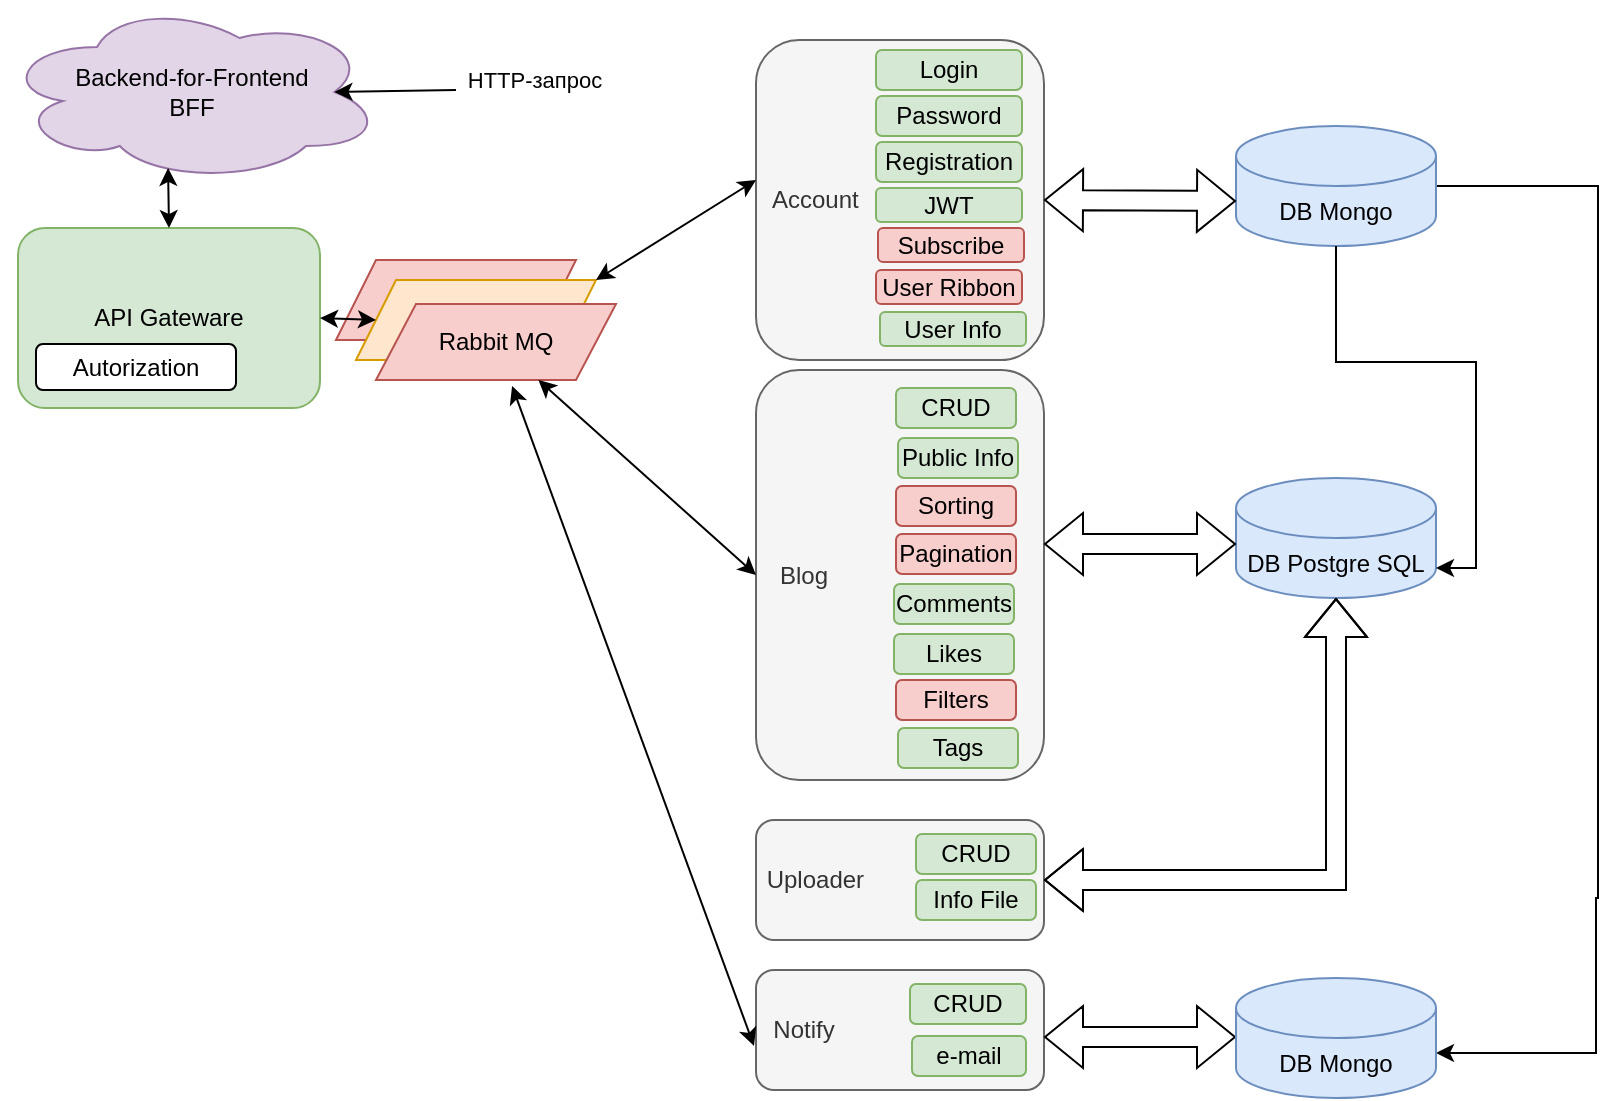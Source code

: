 <mxfile version="22.1.5" type="github">
  <diagram name="Страница — 1" id="DhTqjkecS1U5kovGu_CZ">
    <mxGraphModel dx="794" dy="477" grid="1" gridSize="10" guides="1" tooltips="1" connect="1" arrows="1" fold="1" page="1" pageScale="1" pageWidth="827" pageHeight="1169" math="0" shadow="0">
      <root>
        <mxCell id="0" />
        <mxCell id="1" parent="0" />
        <mxCell id="Vj0jSJ8QB2PO6li8JB-v-1" value="Backend-for-Frontend&lt;br&gt;BFF" style="ellipse;shape=cloud;whiteSpace=wrap;html=1;fillColor=#e1d5e7;strokeColor=#9673a6;" parent="1" vertex="1">
          <mxGeometry x="13" y="21" width="190" height="90" as="geometry" />
        </mxCell>
        <mxCell id="Vj0jSJ8QB2PO6li8JB-v-3" value="API Gateware" style="rounded=1;whiteSpace=wrap;html=1;fillColor=#d5e8d4;strokeColor=#82b366;" parent="1" vertex="1">
          <mxGeometry x="21" y="134" width="151" height="90" as="geometry" />
        </mxCell>
        <mxCell id="Vj0jSJ8QB2PO6li8JB-v-4" value="&amp;nbsp; Account" style="rounded=1;whiteSpace=wrap;html=1;fillColor=#f5f5f5;fontColor=#333333;strokeColor=#666666;align=left;" parent="1" vertex="1">
          <mxGeometry x="390" y="40" width="144" height="160" as="geometry" />
        </mxCell>
        <mxCell id="Vj0jSJ8QB2PO6li8JB-v-5" value="&amp;nbsp; &amp;nbsp;Blog" style="rounded=1;whiteSpace=wrap;html=1;fillColor=#f5f5f5;fontColor=#333333;strokeColor=#666666;align=left;" parent="1" vertex="1">
          <mxGeometry x="390" y="205" width="144" height="205" as="geometry" />
        </mxCell>
        <mxCell id="Vj0jSJ8QB2PO6li8JB-v-6" value="&lt;div style=&quot;&quot;&gt;&lt;div style=&quot;&quot;&gt;&amp;nbsp; Notify&lt;/div&gt;&lt;/div&gt;" style="rounded=1;whiteSpace=wrap;html=1;fillColor=#f5f5f5;fontColor=#333333;strokeColor=#666666;align=left;" parent="1" vertex="1">
          <mxGeometry x="390" y="505" width="144" height="60" as="geometry" />
        </mxCell>
        <mxCell id="1SYx6RNztKX1Lw-2Ym32-27" style="edgeStyle=orthogonalEdgeStyle;rounded=0;orthogonalLoop=1;jettySize=auto;html=1;exitX=1;exitY=0.5;exitDx=0;exitDy=0;exitPerimeter=0;entryX=1;entryY=0;entryDx=0;entryDy=37.5;entryPerimeter=0;" parent="1" source="Vj0jSJ8QB2PO6li8JB-v-8" target="1SYx6RNztKX1Lw-2Ym32-8" edge="1">
          <mxGeometry relative="1" as="geometry">
            <mxPoint x="810" y="470" as="targetPoint" />
            <Array as="points">
              <mxPoint x="811" y="113" />
              <mxPoint x="811" y="469" />
              <mxPoint x="810" y="469" />
              <mxPoint x="810" y="547" />
            </Array>
          </mxGeometry>
        </mxCell>
        <mxCell id="Vj0jSJ8QB2PO6li8JB-v-8" value="DB Mongo" style="shape=cylinder3;whiteSpace=wrap;html=1;boundedLbl=1;backgroundOutline=1;size=15;fillColor=#dae8fc;strokeColor=#6c8ebf;" parent="1" vertex="1">
          <mxGeometry x="630" y="83" width="100" height="60" as="geometry" />
        </mxCell>
        <mxCell id="Vj0jSJ8QB2PO6li8JB-v-9" value="" style="shape=flexArrow;endArrow=classic;startArrow=classic;html=1;rounded=0;exitX=1;exitY=0.5;exitDx=0;exitDy=0;entryX=0;entryY=0;entryDx=0;entryDy=37.5;entryPerimeter=0;" parent="1" source="Vj0jSJ8QB2PO6li8JB-v-4" target="Vj0jSJ8QB2PO6li8JB-v-8" edge="1">
          <mxGeometry width="100" height="100" relative="1" as="geometry">
            <mxPoint x="530" y="200" as="sourcePoint" />
            <mxPoint x="630" y="100" as="targetPoint" />
          </mxGeometry>
        </mxCell>
        <mxCell id="Vj0jSJ8QB2PO6li8JB-v-10" value="DB Postgre SQL" style="shape=cylinder3;whiteSpace=wrap;html=1;boundedLbl=1;backgroundOutline=1;size=15;fillColor=#dae8fc;strokeColor=#6c8ebf;" parent="1" vertex="1">
          <mxGeometry x="630" y="259" width="100" height="60" as="geometry" />
        </mxCell>
        <mxCell id="Vj0jSJ8QB2PO6li8JB-v-11" value="" style="shape=flexArrow;endArrow=classic;startArrow=classic;html=1;rounded=0;exitX=1;exitY=0.5;exitDx=0;exitDy=0;" parent="1" edge="1">
          <mxGeometry width="100" height="100" relative="1" as="geometry">
            <mxPoint x="534" y="292" as="sourcePoint" />
            <mxPoint x="630" y="292" as="targetPoint" />
          </mxGeometry>
        </mxCell>
        <mxCell id="Vj0jSJ8QB2PO6li8JB-v-12" value="" style="shape=parallelogram;perimeter=parallelogramPerimeter;whiteSpace=wrap;html=1;fixedSize=1;fillColor=#f8cecc;strokeColor=#b85450;" parent="1" vertex="1">
          <mxGeometry x="180" y="150" width="120" height="40" as="geometry" />
        </mxCell>
        <mxCell id="Vj0jSJ8QB2PO6li8JB-v-13" value="" style="shape=parallelogram;perimeter=parallelogramPerimeter;whiteSpace=wrap;html=1;fixedSize=1;fillColor=#ffe6cc;strokeColor=#d79b00;" parent="1" vertex="1">
          <mxGeometry x="190" y="160" width="120" height="40" as="geometry" />
        </mxCell>
        <mxCell id="Vj0jSJ8QB2PO6li8JB-v-14" value="Rabbit MQ" style="shape=parallelogram;perimeter=parallelogramPerimeter;whiteSpace=wrap;html=1;fixedSize=1;fillColor=#f8cecc;strokeColor=#b85450;" parent="1" vertex="1">
          <mxGeometry x="200" y="172" width="120" height="38" as="geometry" />
        </mxCell>
        <mxCell id="E6p5JfcPMgcYve_fgYgA-1" value="HTTP-запрос" style="endArrow=classic;html=1;rounded=0;entryX=0.875;entryY=0.5;entryDx=0;entryDy=0;entryPerimeter=0;" parent="1" target="Vj0jSJ8QB2PO6li8JB-v-1" edge="1">
          <mxGeometry x="-1" y="-40" width="50" height="50" relative="1" as="geometry">
            <mxPoint x="240" y="65" as="sourcePoint" />
            <mxPoint x="430" y="230" as="targetPoint" />
            <mxPoint x="40" y="35" as="offset" />
          </mxGeometry>
        </mxCell>
        <mxCell id="E6p5JfcPMgcYve_fgYgA-10" value="e-mail" style="rounded=1;whiteSpace=wrap;html=1;fillColor=#d5e8d4;strokeColor=#82b366;" parent="1" vertex="1">
          <mxGeometry x="468" y="538" width="57" height="20" as="geometry" />
        </mxCell>
        <mxCell id="E6p5JfcPMgcYve_fgYgA-13" value="Login" style="rounded=1;whiteSpace=wrap;html=1;fillColor=#d5e8d4;strokeColor=#82b366;" parent="1" vertex="1">
          <mxGeometry x="450" y="45" width="73" height="20" as="geometry" />
        </mxCell>
        <mxCell id="E6p5JfcPMgcYve_fgYgA-14" value="JWT" style="rounded=1;whiteSpace=wrap;html=1;fillColor=#d5e8d4;strokeColor=#82b366;" parent="1" vertex="1">
          <mxGeometry x="450" y="114" width="73" height="17" as="geometry" />
        </mxCell>
        <mxCell id="E6p5JfcPMgcYve_fgYgA-15" value="Registration" style="rounded=1;whiteSpace=wrap;html=1;fillColor=#d5e8d4;strokeColor=#82b366;" parent="1" vertex="1">
          <mxGeometry x="450" y="91" width="73" height="20" as="geometry" />
        </mxCell>
        <mxCell id="E6p5JfcPMgcYve_fgYgA-17" style="edgeStyle=orthogonalEdgeStyle;rounded=0;orthogonalLoop=1;jettySize=auto;html=1;entryX=1;entryY=1;entryDx=0;entryDy=-15;entryPerimeter=0;" parent="1" source="Vj0jSJ8QB2PO6li8JB-v-8" target="Vj0jSJ8QB2PO6li8JB-v-10" edge="1">
          <mxGeometry relative="1" as="geometry" />
        </mxCell>
        <mxCell id="E6p5JfcPMgcYve_fgYgA-18" value="Sorting" style="rounded=1;whiteSpace=wrap;html=1;fillColor=#f8cecc;strokeColor=#b85450;" parent="1" vertex="1">
          <mxGeometry x="460" y="263" width="60" height="20" as="geometry" />
        </mxCell>
        <mxCell id="E6p5JfcPMgcYve_fgYgA-19" value="CRUD" style="rounded=1;whiteSpace=wrap;html=1;fillColor=#d5e8d4;strokeColor=#82b366;" parent="1" vertex="1">
          <mxGeometry x="460" y="214" width="60" height="20" as="geometry" />
        </mxCell>
        <mxCell id="E6p5JfcPMgcYve_fgYgA-20" value="Autorization" style="rounded=1;whiteSpace=wrap;html=1;" parent="1" vertex="1">
          <mxGeometry x="30" y="192" width="100" height="23" as="geometry" />
        </mxCell>
        <mxCell id="E6p5JfcPMgcYve_fgYgA-21" value="Pagination" style="rounded=1;whiteSpace=wrap;html=1;fillColor=#f8cecc;strokeColor=#b85450;" parent="1" vertex="1">
          <mxGeometry x="460" y="287" width="60" height="20" as="geometry" />
        </mxCell>
        <mxCell id="E6p5JfcPMgcYve_fgYgA-22" value="Comments" style="rounded=1;whiteSpace=wrap;html=1;fillColor=#d5e8d4;strokeColor=#82b366;" parent="1" vertex="1">
          <mxGeometry x="459" y="312" width="60" height="20" as="geometry" />
        </mxCell>
        <mxCell id="E6p5JfcPMgcYve_fgYgA-23" value="Likes" style="rounded=1;whiteSpace=wrap;html=1;fillColor=#d5e8d4;strokeColor=#82b366;" parent="1" vertex="1">
          <mxGeometry x="459" y="337" width="60" height="20" as="geometry" />
        </mxCell>
        <mxCell id="E6p5JfcPMgcYve_fgYgA-24" value="Public Info" style="rounded=1;whiteSpace=wrap;html=1;fillColor=#d5e8d4;strokeColor=#82b366;" parent="1" vertex="1">
          <mxGeometry x="461" y="239" width="60" height="20" as="geometry" />
        </mxCell>
        <mxCell id="E6p5JfcPMgcYve_fgYgA-25" value="Password" style="rounded=1;whiteSpace=wrap;html=1;fillColor=#d5e8d4;strokeColor=#82b366;" parent="1" vertex="1">
          <mxGeometry x="450" y="68" width="73" height="20" as="geometry" />
        </mxCell>
        <mxCell id="1SYx6RNztKX1Lw-2Ym32-1" value="Subscribe" style="rounded=1;whiteSpace=wrap;html=1;fillColor=#f8cecc;strokeColor=#b85450;" parent="1" vertex="1">
          <mxGeometry x="451" y="134" width="73" height="17" as="geometry" />
        </mxCell>
        <mxCell id="1SYx6RNztKX1Lw-2Ym32-2" value="User Ribbon" style="rounded=1;whiteSpace=wrap;html=1;fillColor=#f8cecc;strokeColor=#b85450;" parent="1" vertex="1">
          <mxGeometry x="450" y="155" width="73" height="17" as="geometry" />
        </mxCell>
        <mxCell id="1SYx6RNztKX1Lw-2Ym32-3" value="Filters" style="rounded=1;whiteSpace=wrap;html=1;fillColor=#f8cecc;strokeColor=#b85450;" parent="1" vertex="1">
          <mxGeometry x="460" y="360" width="60" height="20" as="geometry" />
        </mxCell>
        <mxCell id="1SYx6RNztKX1Lw-2Ym32-4" value="User Info" style="rounded=1;whiteSpace=wrap;html=1;fillColor=#d5e8d4;strokeColor=#82b366;" parent="1" vertex="1">
          <mxGeometry x="452" y="176" width="73" height="17" as="geometry" />
        </mxCell>
        <mxCell id="1SYx6RNztKX1Lw-2Ym32-5" value="Tags" style="rounded=1;whiteSpace=wrap;html=1;fillColor=#d5e8d4;strokeColor=#82b366;" parent="1" vertex="1">
          <mxGeometry x="461" y="384" width="60" height="20" as="geometry" />
        </mxCell>
        <mxCell id="1SYx6RNztKX1Lw-2Ym32-6" value="CRUD" style="rounded=1;whiteSpace=wrap;html=1;fillColor=#d5e8d4;strokeColor=#82b366;" parent="1" vertex="1">
          <mxGeometry x="467" y="512" width="58" height="20" as="geometry" />
        </mxCell>
        <mxCell id="1SYx6RNztKX1Lw-2Ym32-7" value="" style="shape=flexArrow;endArrow=classic;startArrow=classic;html=1;rounded=0;exitX=1;exitY=0.5;exitDx=0;exitDy=0;" parent="1" edge="1">
          <mxGeometry width="100" height="100" relative="1" as="geometry">
            <mxPoint x="534" y="538.5" as="sourcePoint" />
            <mxPoint x="630" y="538.5" as="targetPoint" />
          </mxGeometry>
        </mxCell>
        <mxCell id="1SYx6RNztKX1Lw-2Ym32-8" value="DB Mongo" style="shape=cylinder3;whiteSpace=wrap;html=1;boundedLbl=1;backgroundOutline=1;size=15;fillColor=#dae8fc;strokeColor=#6c8ebf;" parent="1" vertex="1">
          <mxGeometry x="630" y="509" width="100" height="60" as="geometry" />
        </mxCell>
        <mxCell id="1SYx6RNztKX1Lw-2Ym32-12" value="" style="endArrow=classic;startArrow=classic;html=1;rounded=0;exitX=1;exitY=0;exitDx=0;exitDy=0;" parent="1" source="Vj0jSJ8QB2PO6li8JB-v-13" edge="1">
          <mxGeometry width="50" height="50" relative="1" as="geometry">
            <mxPoint x="340" y="160" as="sourcePoint" />
            <mxPoint x="390" y="110" as="targetPoint" />
          </mxGeometry>
        </mxCell>
        <mxCell id="1SYx6RNztKX1Lw-2Ym32-13" value="" style="endArrow=classic;startArrow=classic;html=1;rounded=0;entryX=0;entryY=0.5;entryDx=0;entryDy=0;" parent="1" source="Vj0jSJ8QB2PO6li8JB-v-14" target="Vj0jSJ8QB2PO6li8JB-v-5" edge="1">
          <mxGeometry width="50" height="50" relative="1" as="geometry">
            <mxPoint x="310" y="160" as="sourcePoint" />
            <mxPoint x="400" y="120" as="targetPoint" />
          </mxGeometry>
        </mxCell>
        <mxCell id="1SYx6RNztKX1Lw-2Ym32-14" value="" style="endArrow=classic;startArrow=classic;html=1;rounded=0;entryX=-0.007;entryY=0.633;entryDx=0;entryDy=0;exitX=0.567;exitY=1.079;exitDx=0;exitDy=0;exitPerimeter=0;entryPerimeter=0;" parent="1" source="Vj0jSJ8QB2PO6li8JB-v-14" target="Vj0jSJ8QB2PO6li8JB-v-6" edge="1">
          <mxGeometry width="50" height="50" relative="1" as="geometry">
            <mxPoint x="310" y="189" as="sourcePoint" />
            <mxPoint x="390" y="337" as="targetPoint" />
          </mxGeometry>
        </mxCell>
        <mxCell id="1SYx6RNztKX1Lw-2Ym32-16" value="" style="endArrow=classic;startArrow=classic;html=1;rounded=0;entryX=0.437;entryY=0.922;entryDx=0;entryDy=0;entryPerimeter=0;exitX=0.5;exitY=0;exitDx=0;exitDy=0;" parent="1" source="Vj0jSJ8QB2PO6li8JB-v-3" target="Vj0jSJ8QB2PO6li8JB-v-1" edge="1">
          <mxGeometry width="50" height="50" relative="1" as="geometry">
            <mxPoint x="48" y="319" as="sourcePoint" />
            <mxPoint x="180" y="296" as="targetPoint" />
          </mxGeometry>
        </mxCell>
        <mxCell id="1SYx6RNztKX1Lw-2Ym32-17" value="" style="endArrow=classic;startArrow=classic;html=1;rounded=0;entryX=0;entryY=0.5;entryDx=0;entryDy=0;exitX=1;exitY=0.5;exitDx=0;exitDy=0;" parent="1" source="Vj0jSJ8QB2PO6li8JB-v-3" target="Vj0jSJ8QB2PO6li8JB-v-13" edge="1">
          <mxGeometry width="50" height="50" relative="1" as="geometry">
            <mxPoint x="107" y="144" as="sourcePoint" />
            <mxPoint x="106" y="114" as="targetPoint" />
          </mxGeometry>
        </mxCell>
        <mxCell id="h6MzAH58ZGGVf3mSTBKA-1" value="&lt;div style=&quot;&quot;&gt;&lt;div style=&quot;&quot;&gt;&amp;nbsp;Uploader&lt;/div&gt;&lt;/div&gt;" style="rounded=1;whiteSpace=wrap;html=1;fillColor=#f5f5f5;fontColor=#333333;strokeColor=#666666;align=left;" vertex="1" parent="1">
          <mxGeometry x="390" y="430" width="144" height="60" as="geometry" />
        </mxCell>
        <mxCell id="h6MzAH58ZGGVf3mSTBKA-2" value="CRUD" style="rounded=1;whiteSpace=wrap;html=1;fillColor=#d5e8d4;strokeColor=#82b366;" vertex="1" parent="1">
          <mxGeometry x="470" y="437" width="60" height="20" as="geometry" />
        </mxCell>
        <mxCell id="h6MzAH58ZGGVf3mSTBKA-3" value="Info File" style="rounded=1;whiteSpace=wrap;html=1;fillColor=#d5e8d4;strokeColor=#82b366;" vertex="1" parent="1">
          <mxGeometry x="470" y="460" width="60" height="20" as="geometry" />
        </mxCell>
        <mxCell id="h6MzAH58ZGGVf3mSTBKA-6" value="" style="shape=flexArrow;endArrow=classic;startArrow=classic;html=1;rounded=0;exitX=1;exitY=0.5;exitDx=0;exitDy=0;" edge="1" parent="1" source="h6MzAH58ZGGVf3mSTBKA-1">
          <mxGeometry width="100" height="100" relative="1" as="geometry">
            <mxPoint x="580" y="419" as="sourcePoint" />
            <mxPoint x="680" y="319" as="targetPoint" />
            <Array as="points">
              <mxPoint x="680" y="460" />
            </Array>
          </mxGeometry>
        </mxCell>
      </root>
    </mxGraphModel>
  </diagram>
</mxfile>
